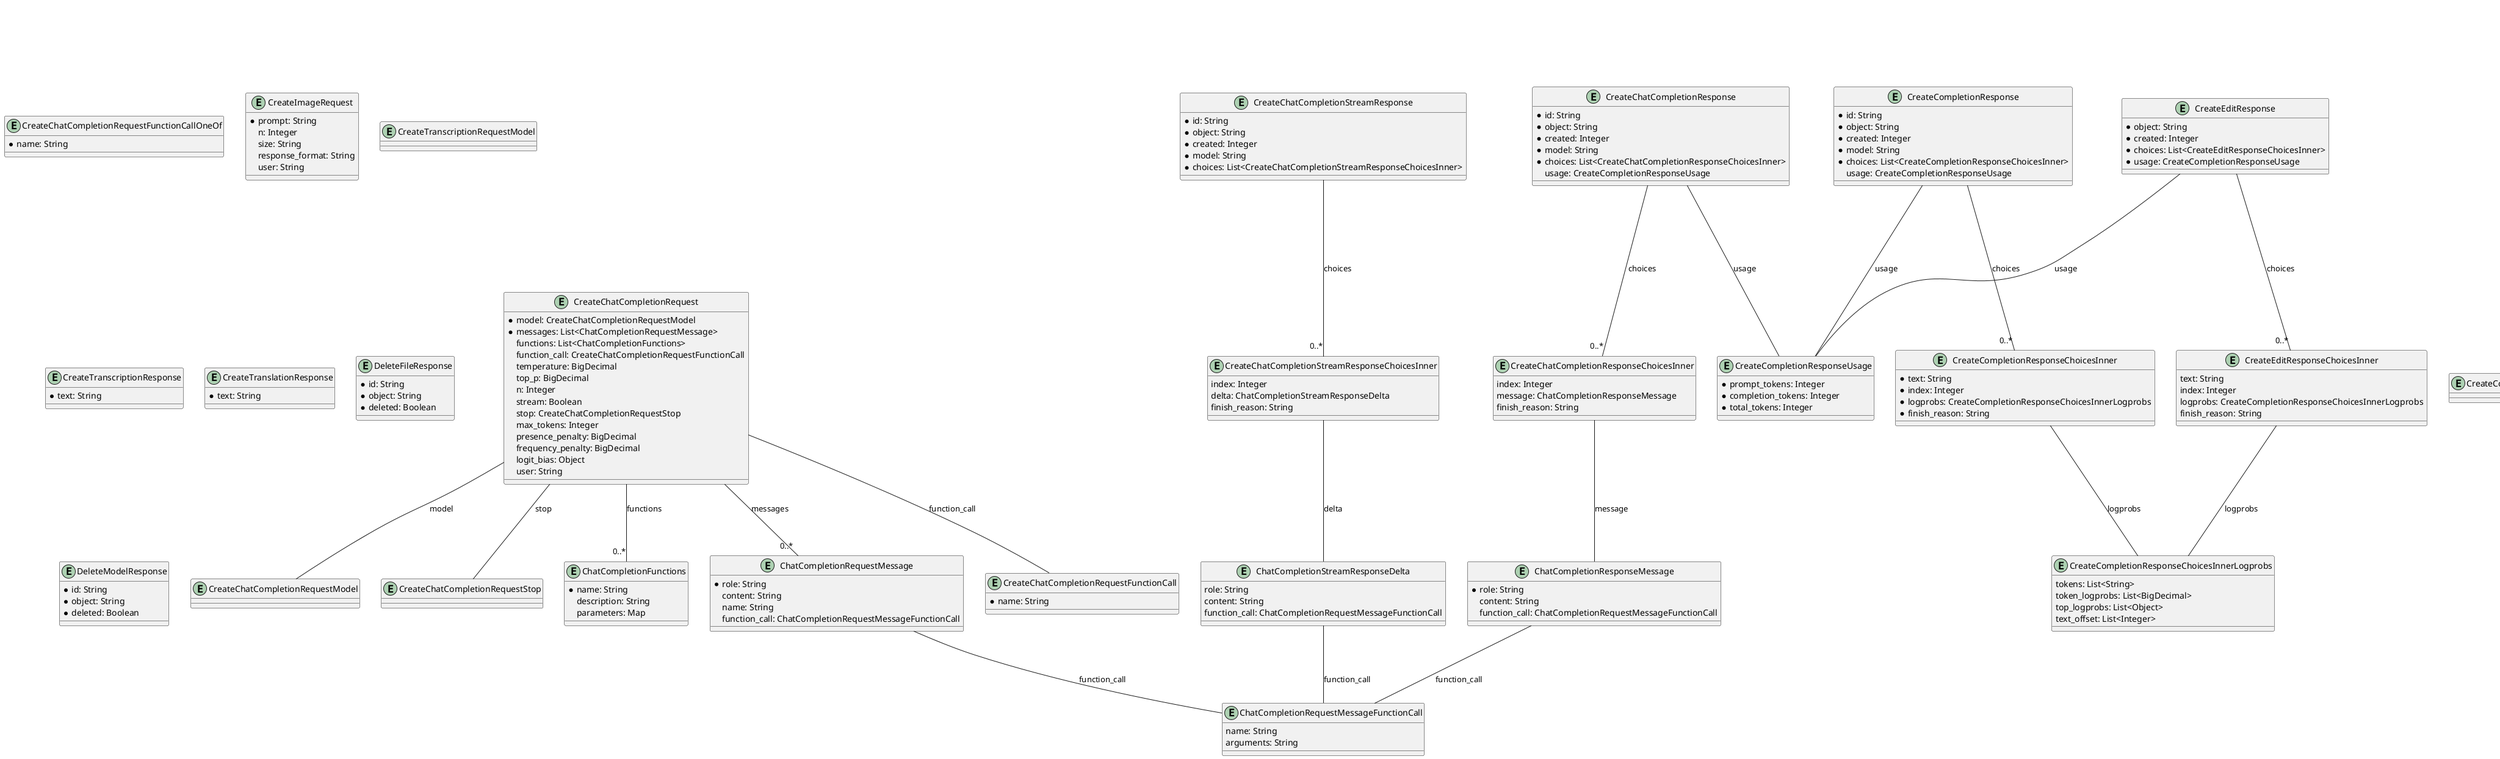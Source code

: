 @startuml

title OpenAI API Schemas Diagram

entity ChatCompletionFunctions {
    * name: String
    description: String
    parameters: Map
}

entity ChatCompletionRequestMessage {
    * role: String
    content: String
    name: String
    function_call: ChatCompletionRequestMessageFunctionCall
}

entity ChatCompletionRequestMessageFunctionCall {
    name: String
    arguments: String
}

entity ChatCompletionResponseMessage {
    * role: String
    content: String
    function_call: ChatCompletionRequestMessageFunctionCall
}

entity ChatCompletionStreamResponseDelta {
    role: String
    content: String
    function_call: ChatCompletionRequestMessageFunctionCall
}

entity CreateChatCompletionRequest {
    * model: CreateChatCompletionRequestModel
    * messages: List<ChatCompletionRequestMessage>
    functions: List<ChatCompletionFunctions>
    function_call: CreateChatCompletionRequestFunctionCall
    temperature: BigDecimal
    top_p: BigDecimal
    n: Integer
    stream: Boolean
    stop: CreateChatCompletionRequestStop
    max_tokens: Integer
    presence_penalty: BigDecimal
    frequency_penalty: BigDecimal
    logit_bias: Object
    user: String
}

entity CreateChatCompletionRequestFunctionCall {
    * name: String
}

entity CreateChatCompletionRequestFunctionCallOneOf {
    * name: String
}

entity CreateChatCompletionRequestModel {
}

entity CreateChatCompletionRequestStop {
}

entity CreateChatCompletionResponse {
    * id: String
    * object: String
    * created: Integer
    * model: String
    * choices: List<CreateChatCompletionResponseChoicesInner>
    usage: CreateCompletionResponseUsage
}

entity CreateChatCompletionResponseChoicesInner {
    index: Integer
    message: ChatCompletionResponseMessage
    finish_reason: String
}

entity CreateChatCompletionStreamResponse {
    * id: String
    * object: String
    * created: Integer
    * model: String
    * choices: List<CreateChatCompletionStreamResponseChoicesInner>
}

entity CreateChatCompletionStreamResponseChoicesInner {
    index: Integer
    delta: ChatCompletionStreamResponseDelta
    finish_reason: String
}

entity CreateCompletionRequest {
    * model: CreateCompletionRequestModel
    * prompt: CreateCompletionRequestPrompt
    suffix: String
    max_tokens: Integer
    temperature: BigDecimal
    top_p: BigDecimal
    n: Integer
    stream: Boolean
    logprobs: Integer
    echo: Boolean
    stop: CreateCompletionRequestStop
    presence_penalty: BigDecimal
    frequency_penalty: BigDecimal
    best_of: Integer
    logit_bias: Object
    user: String
}

entity CreateCompletionRequestModel {
}

entity CreateCompletionRequestPrompt {
}

entity CreateCompletionRequestStop {
}

entity CreateCompletionResponse {
    * id: String
    * object: String
    * created: Integer
    * model: String
    * choices: List<CreateCompletionResponseChoicesInner>
    usage: CreateCompletionResponseUsage
}

entity CreateCompletionResponseChoicesInner {
    * text: String
    * index: Integer
    * logprobs: CreateCompletionResponseChoicesInnerLogprobs
    * finish_reason: String
}

entity CreateCompletionResponseChoicesInnerLogprobs {
    tokens: List<String>
    token_logprobs: List<BigDecimal>
    top_logprobs: List<Object>
    text_offset: List<Integer>
}

entity CreateCompletionResponseUsage {
    * prompt_tokens: Integer
    * completion_tokens: Integer
    * total_tokens: Integer
}

entity CreateEditRequest {
    * model: CreateEditRequestModel
    input: String
    * instruction: String
    n: Integer
    temperature: BigDecimal
    top_p: BigDecimal
}

entity CreateEditRequestModel {
}

entity CreateEditResponse {
    * object: String
    * created: Integer
    * choices: List<CreateEditResponseChoicesInner>
    * usage: CreateCompletionResponseUsage
}

entity CreateEditResponseChoicesInner {
    text: String
    index: Integer
    logprobs: CreateCompletionResponseChoicesInnerLogprobs
    finish_reason: String
}

entity CreateEmbeddingRequest {
    * model: CreateEmbeddingRequestModel
    * input: CreateEmbeddingRequestInput
    user: String
}

entity CreateEmbeddingRequestInput {
}

entity CreateEmbeddingRequestModel {
}

entity CreateEmbeddingResponse {
    * object: String
    * model: String
    * data: List<CreateEmbeddingResponseDataInner>
    * usage: CreateEmbeddingResponseUsage
}

entity CreateEmbeddingResponseDataInner {
    * index: Integer
    * object: String
    * embedding: List<BigDecimal>
}

entity CreateEmbeddingResponseUsage {
    * prompt_tokens: Integer
    * total_tokens: Integer
}

entity CreateFineTuneRequest {
    * training_file: String
    validation_file: String
    model: CreateFineTuneRequestModel
    n_epochs: Integer
    batch_size: Integer
    learning_rate_multiplier: BigDecimal
    prompt_loss_weight: BigDecimal
    compute_classification_metrics: Boolean
    classification_n_classes: Integer
    classification_positive_class: String
    classification_betas: List<BigDecimal>
    suffix: String
}

entity CreateFineTuneRequestModel {
}

entity CreateImageRequest {
    * prompt: String
    n: Integer
    size: String
    response_format: String
    user: String
}

entity CreateModerationRequest {
    * input: CreateModerationRequestInput
    model: CreateModerationRequestModel
}

entity CreateModerationRequestInput {
}

entity CreateModerationRequestModel {
}

entity CreateModerationResponse {
    * id: String
    * model: String
    * results: List<CreateModerationResponseResultsInner>
}

entity CreateModerationResponseResultsInner {
    * flagged: Boolean
    * categories: CreateModerationResponseResultsInnerCategories
    * category_scores: CreateModerationResponseResultsInnerCategoryScores
}

entity CreateModerationResponseResultsInnerCategories {
    * hate: Boolean
    * hate/threatening: Boolean
    * self-harm: Boolean
    * sexual: Boolean
    * sexual/minors: Boolean
    * violence: Boolean
    * violence/graphic: Boolean
}

entity CreateModerationResponseResultsInnerCategoryScores {
    * hate: BigDecimal
    * hate/threatening: BigDecimal
    * self-harm: BigDecimal
    * sexual: BigDecimal
    * sexual/minors: BigDecimal
    * violence: BigDecimal
    * violence/graphic: BigDecimal
}

entity CreateTranscriptionRequestModel {
}

entity CreateTranscriptionResponse {
    * text: String
}

entity CreateTranslationResponse {
    * text: String
}

entity DeleteFileResponse {
    * id: String
    * object: String
    * deleted: Boolean
}

entity DeleteModelResponse {
    * id: String
    * object: String
    * deleted: Boolean
}

entity Error {
    * type: String
    * message: String
    * param: String
    * code: String
}

entity ErrorResponse {
    * error: Error
}

entity FineTune {
    * id: String
    * object: String
    * created_at: Integer
    * updated_at: Integer
    * model: String
    * fine_tuned_model: String
    * organization_id: String
    * status: String
    * hyperparams: Object
    * training_files: List<OpenAIFile>
    * validation_files: List<OpenAIFile>
    * result_files: List<OpenAIFile>
    events: List<FineTuneEvent>
}

entity FineTuneEvent {
    * object: String
    * created_at: Integer
    * level: String
    * message: String
}

entity ImagesResponse {
    * created: Integer
    * data: List<ImagesResponseDataInner>
}

entity ImagesResponseDataInner {
    url: String
    b64_json: String
}

entity ListFilesResponse {
    * object: String
    * data: List<OpenAIFile>
}

entity ListFineTuneEventsResponse {
    * object: String
    * data: List<FineTuneEvent>
}

entity ListFineTunesResponse {
    * object: String
    * data: List<FineTune>
}

entity ListModelsResponse {
    * object: String
    * data: List<Model>
}

entity Model {
    * id: String
    * object: String
    * created: Integer
    * owned_by: String
}

entity OpenAIFile {
    * id: String
    * object: String
    * bytes: Integer
    * created_at: Integer
    * filename: String
    * purpose: String
    status: String
    status_details: Object
}


CreateEditRequest -- CreateEditRequestModel : model
CreateChatCompletionResponseChoicesInner -- ChatCompletionResponseMessage : message
ChatCompletionRequestMessage -- ChatCompletionRequestMessageFunctionCall : function_call
CreateModerationResponse -- "0..*" CreateModerationResponseResultsInner : results
ListFineTunesResponse -- "0..*" FineTune : data
CreateEmbeddingResponse -- "0..*" CreateEmbeddingResponseDataInner : data
CreateEmbeddingResponse -- CreateEmbeddingResponseUsage : usage
FineTune -- "0..*" OpenAIFile : training_files
FineTune -- "0..*" OpenAIFile : validation_files
FineTune -- "0..*" OpenAIFile : result_files
FineTune -- "0..*" FineTuneEvent : events
ListFineTuneEventsResponse -- "0..*" FineTuneEvent : data
CreateEmbeddingRequest -- CreateEmbeddingRequestModel : model
CreateEmbeddingRequest -- CreateEmbeddingRequestInput : input
CreateEditResponseChoicesInner -- CreateCompletionResponseChoicesInnerLogprobs : logprobs
CreateModerationRequest -- CreateModerationRequestInput : input
CreateModerationRequest -- CreateModerationRequestModel : model
ChatCompletionStreamResponseDelta -- ChatCompletionRequestMessageFunctionCall : function_call
CreateEditResponse -- "0..*" CreateEditResponseChoicesInner : choices
CreateEditResponse -- CreateCompletionResponseUsage : usage
CreateChatCompletionStreamResponseChoicesInner -- ChatCompletionStreamResponseDelta : delta
CreateChatCompletionRequest -- CreateChatCompletionRequestModel : model
CreateChatCompletionRequest -- "0..*" ChatCompletionRequestMessage : messages
CreateChatCompletionRequest -- "0..*" ChatCompletionFunctions : functions
CreateChatCompletionRequest -- CreateChatCompletionRequestFunctionCall : function_call
CreateChatCompletionRequest -- CreateChatCompletionRequestStop : stop
CreateCompletionResponseChoicesInner -- CreateCompletionResponseChoicesInnerLogprobs : logprobs
ImagesResponse -- "0..*" ImagesResponseDataInner : data
CreateCompletionRequest -- CreateCompletionRequestModel : model
CreateCompletionRequest -- CreateCompletionRequestPrompt : prompt
CreateCompletionRequest -- CreateCompletionRequestStop : stop
CreateChatCompletionResponse -- "0..*" CreateChatCompletionResponseChoicesInner : choices
CreateChatCompletionResponse -- CreateCompletionResponseUsage : usage
CreateChatCompletionStreamResponse -- "0..*" CreateChatCompletionStreamResponseChoicesInner : choices
CreateCompletionResponse -- "0..*" CreateCompletionResponseChoicesInner : choices
CreateCompletionResponse -- CreateCompletionResponseUsage : usage
CreateModerationResponseResultsInner -- CreateModerationResponseResultsInnerCategories : categories
CreateModerationResponseResultsInner -- CreateModerationResponseResultsInnerCategoryScores : category_scores
ErrorResponse -- Error : error
ChatCompletionResponseMessage -- ChatCompletionRequestMessageFunctionCall : function_call
ListModelsResponse -- "0..*" Model : data
CreateFineTuneRequest -- CreateFineTuneRequestModel : model
ListFilesResponse -- "0..*" OpenAIFile : data

@enduml